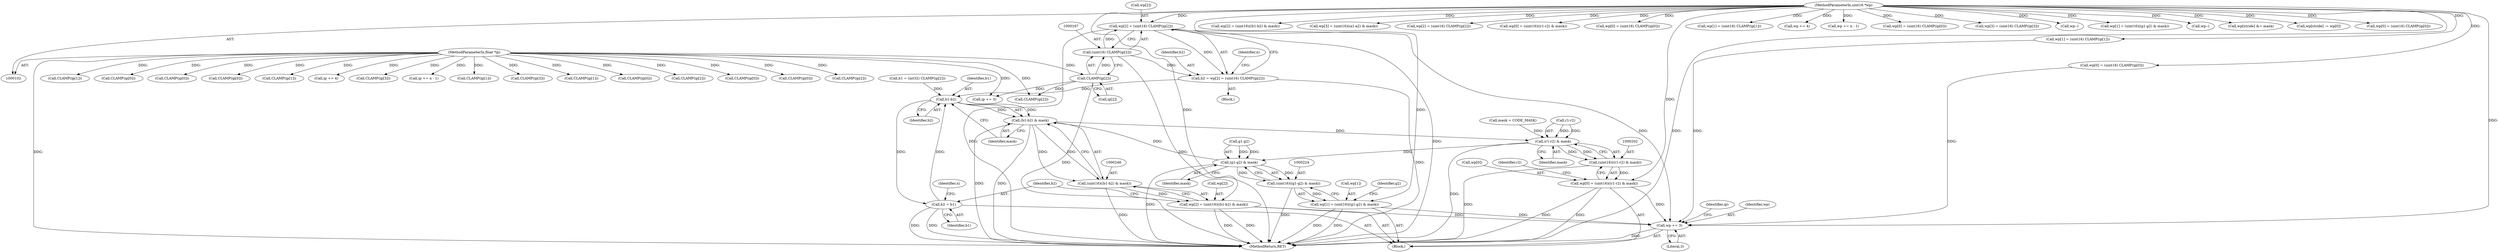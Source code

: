 digraph "0_libtiff_83a4b92815ea04969d494416eaae3d4c6b338e4a#diff-c8b4b355f9b5c06d585b23138e1c185f_1@array" {
"1000162" [label="(Call,wp[2] = (uint16) CLAMP(ip[2]))"];
"1000106" [label="(MethodParameterIn,uint16 *wp)"];
"1000166" [label="(Call,(uint16) CLAMP(ip[2]))"];
"1000168" [label="(Call,CLAMP(ip[2]))"];
"1000103" [label="(MethodParameterIn,float *ip)"];
"1000160" [label="(Call,b2 = wp[2] = (uint16) CLAMP(ip[2]))"];
"1000248" [label="(Call,b1-b2)"];
"1000247" [label="(Call,(b1-b2) & mask)"];
"1000203" [label="(Call,(r1-r2) & mask)"];
"1000201" [label="(Call,(uint16)((r1-r2) & mask))"];
"1000197" [label="(Call,wp[0] = (uint16)((r1-r2) & mask))"];
"1000183" [label="(Call,wp += 3)"];
"1000225" [label="(Call,(g1-g2) & mask)"];
"1000223" [label="(Call,(uint16)((g1-g2) & mask))"];
"1000219" [label="(Call,wp[1] = (uint16)((g1-g2) & mask))"];
"1000245" [label="(Call,(uint16)((b1-b2) & mask))"];
"1000241" [label="(Call,wp[2] = (uint16)((b1-b2) & mask))"];
"1000252" [label="(Call,b2 = b1)"];
"1000123" [label="(Call,mask = CODE_MASK)"];
"1000183" [label="(Call,wp += 3)"];
"1000173" [label="(Identifier,n)"];
"1000179" [label="(Block,)"];
"1000168" [label="(Call,CLAMP(ip[2]))"];
"1000169" [label="(Call,ip[2])"];
"1000223" [label="(Call,(uint16)((g1-g2) & mask))"];
"1000150" [label="(Call,wp[1] = (uint16) CLAMP(ip[1]))"];
"1000156" [label="(Call,CLAMP(ip[1]))"];
"1000220" [label="(Call,wp[1])"];
"1000162" [label="(Call,wp[2] = (uint16) CLAMP(ip[2]))"];
"1000378" [label="(Call,wp[2] = (uint16)((b1-b2) & mask))"];
"1000187" [label="(Identifier,ip)"];
"1000330" [label="(Call,CLAMP(ip[0]))"];
"1000185" [label="(Literal,3)"];
"1000400" [label="(Call,wp[3] = (uint16)((a1-a2) & mask))"];
"1000287" [label="(Call,wp[2] = (uint16) CLAMP(ip[2]))"];
"1000334" [label="(Call,wp[0] = (uint16)((r1-r2) & mask))"];
"1000144" [label="(Call,CLAMP(ip[0]))"];
"1000263" [label="(Call,wp[0] = (uint16) CLAMP(ip[0]))"];
"1000193" [label="(Call,CLAMP(ip[0]))"];
"1000207" [label="(Identifier,mask)"];
"1000281" [label="(Call,CLAMP(ip[1]))"];
"1000323" [label="(Call,ip += 4)"];
"1000275" [label="(Call,wp[1] = (uint16) CLAMP(ip[1]))"];
"1000226" [label="(Call,g1-g2)"];
"1000242" [label="(Call,wp[2])"];
"1000106" [label="(MethodParameterIn,uint16 *wp)"];
"1000163" [label="(Call,wp[2])"];
"1000320" [label="(Call,wp += 4)"];
"1000231" [label="(Identifier,g2)"];
"1000247" [label="(Call,(b1-b2) & mask)"];
"1000421" [label="(Call,wp += n - 1)"];
"1000465" [label="(Call,wp[0] = (uint16) CLAMP(ip[0]))"];
"1000250" [label="(Identifier,b2)"];
"1000299" [label="(Call,wp[3] = (uint16) CLAMP(ip[3]))"];
"1000305" [label="(Call,CLAMP(ip[3]))"];
"1000229" [label="(Identifier,mask)"];
"1000225" [label="(Call,(g1-g2) & mask)"];
"1000186" [label="(Call,ip += 3)"];
"1000416" [label="(Call,ip += n - 1)"];
"1000215" [label="(Call,CLAMP(ip[1]))"];
"1000396" [label="(Call,CLAMP(ip[3]))"];
"1000248" [label="(Call,b1-b2)"];
"1000241" [label="(Call,wp[2] = (uint16)((b1-b2) & mask))"];
"1000458" [label="(Call,wp--)"];
"1000138" [label="(Call,wp[0] = (uint16) CLAMP(ip[0]))"];
"1000352" [label="(Call,CLAMP(ip[1]))"];
"1000356" [label="(Call,wp[1] = (uint16)((g1-g2) & mask))"];
"1000269" [label="(Call,CLAMP(ip[0]))"];
"1000233" [label="(Call,b1 = (int32) CLAMP(ip[2]))"];
"1000475" [label="(Call,wp--)"];
"1000103" [label="(MethodParameterIn,float *ip)"];
"1000237" [label="(Call,CLAMP(ip[2]))"];
"1000374" [label="(Call,CLAMP(ip[2]))"];
"1000201" [label="(Call,(uint16)((r1-r2) & mask))"];
"1000453" [label="(Call,wp[stride] &= mask)"];
"1000166" [label="(Call,(uint16) CLAMP(ip[2]))"];
"1000446" [label="(Call,wp[stride] -= wp[0])"];
"1000135" [label="(Block,)"];
"1000209" [label="(Identifier,r2)"];
"1000177" [label="(Identifier,n)"];
"1000477" [label="(MethodReturn,RET)"];
"1000253" [label="(Identifier,b2)"];
"1000471" [label="(Call,CLAMP(ip[0]))"];
"1000161" [label="(Identifier,b2)"];
"1000254" [label="(Identifier,b1)"];
"1000204" [label="(Call,r1-r2)"];
"1000249" [label="(Identifier,b1)"];
"1000442" [label="(Call,CLAMP(ip[0]))"];
"1000219" [label="(Call,wp[1] = (uint16)((g1-g2) & mask))"];
"1000203" [label="(Call,(r1-r2) & mask)"];
"1000251" [label="(Identifier,mask)"];
"1000198" [label="(Call,wp[0])"];
"1000160" [label="(Call,b2 = wp[2] = (uint16) CLAMP(ip[2]))"];
"1000436" [label="(Call,wp[0] = (uint16) CLAMP(ip[0]))"];
"1000252" [label="(Call,b2 = b1)"];
"1000293" [label="(Call,CLAMP(ip[2]))"];
"1000245" [label="(Call,(uint16)((b1-b2) & mask))"];
"1000197" [label="(Call,wp[0] = (uint16)((r1-r2) & mask))"];
"1000184" [label="(Identifier,wp)"];
"1000162" -> "1000160"  [label="AST: "];
"1000162" -> "1000166"  [label="CFG: "];
"1000163" -> "1000162"  [label="AST: "];
"1000166" -> "1000162"  [label="AST: "];
"1000160" -> "1000162"  [label="CFG: "];
"1000162" -> "1000477"  [label="DDG: "];
"1000162" -> "1000477"  [label="DDG: "];
"1000162" -> "1000160"  [label="DDG: "];
"1000106" -> "1000162"  [label="DDG: "];
"1000166" -> "1000162"  [label="DDG: "];
"1000162" -> "1000183"  [label="DDG: "];
"1000106" -> "1000102"  [label="AST: "];
"1000106" -> "1000477"  [label="DDG: "];
"1000106" -> "1000138"  [label="DDG: "];
"1000106" -> "1000150"  [label="DDG: "];
"1000106" -> "1000183"  [label="DDG: "];
"1000106" -> "1000197"  [label="DDG: "];
"1000106" -> "1000219"  [label="DDG: "];
"1000106" -> "1000241"  [label="DDG: "];
"1000106" -> "1000263"  [label="DDG: "];
"1000106" -> "1000275"  [label="DDG: "];
"1000106" -> "1000287"  [label="DDG: "];
"1000106" -> "1000299"  [label="DDG: "];
"1000106" -> "1000320"  [label="DDG: "];
"1000106" -> "1000334"  [label="DDG: "];
"1000106" -> "1000356"  [label="DDG: "];
"1000106" -> "1000378"  [label="DDG: "];
"1000106" -> "1000400"  [label="DDG: "];
"1000106" -> "1000421"  [label="DDG: "];
"1000106" -> "1000436"  [label="DDG: "];
"1000106" -> "1000446"  [label="DDG: "];
"1000106" -> "1000453"  [label="DDG: "];
"1000106" -> "1000458"  [label="DDG: "];
"1000106" -> "1000465"  [label="DDG: "];
"1000106" -> "1000475"  [label="DDG: "];
"1000166" -> "1000168"  [label="CFG: "];
"1000167" -> "1000166"  [label="AST: "];
"1000168" -> "1000166"  [label="AST: "];
"1000166" -> "1000477"  [label="DDG: "];
"1000166" -> "1000160"  [label="DDG: "];
"1000168" -> "1000166"  [label="DDG: "];
"1000168" -> "1000169"  [label="CFG: "];
"1000169" -> "1000168"  [label="AST: "];
"1000168" -> "1000477"  [label="DDG: "];
"1000103" -> "1000168"  [label="DDG: "];
"1000168" -> "1000186"  [label="DDG: "];
"1000168" -> "1000237"  [label="DDG: "];
"1000103" -> "1000102"  [label="AST: "];
"1000103" -> "1000477"  [label="DDG: "];
"1000103" -> "1000144"  [label="DDG: "];
"1000103" -> "1000156"  [label="DDG: "];
"1000103" -> "1000186"  [label="DDG: "];
"1000103" -> "1000193"  [label="DDG: "];
"1000103" -> "1000215"  [label="DDG: "];
"1000103" -> "1000237"  [label="DDG: "];
"1000103" -> "1000269"  [label="DDG: "];
"1000103" -> "1000281"  [label="DDG: "];
"1000103" -> "1000293"  [label="DDG: "];
"1000103" -> "1000305"  [label="DDG: "];
"1000103" -> "1000323"  [label="DDG: "];
"1000103" -> "1000330"  [label="DDG: "];
"1000103" -> "1000352"  [label="DDG: "];
"1000103" -> "1000374"  [label="DDG: "];
"1000103" -> "1000396"  [label="DDG: "];
"1000103" -> "1000416"  [label="DDG: "];
"1000103" -> "1000442"  [label="DDG: "];
"1000103" -> "1000471"  [label="DDG: "];
"1000160" -> "1000135"  [label="AST: "];
"1000161" -> "1000160"  [label="AST: "];
"1000173" -> "1000160"  [label="CFG: "];
"1000160" -> "1000477"  [label="DDG: "];
"1000160" -> "1000248"  [label="DDG: "];
"1000248" -> "1000247"  [label="AST: "];
"1000248" -> "1000250"  [label="CFG: "];
"1000249" -> "1000248"  [label="AST: "];
"1000250" -> "1000248"  [label="AST: "];
"1000251" -> "1000248"  [label="CFG: "];
"1000248" -> "1000247"  [label="DDG: "];
"1000248" -> "1000247"  [label="DDG: "];
"1000233" -> "1000248"  [label="DDG: "];
"1000252" -> "1000248"  [label="DDG: "];
"1000248" -> "1000252"  [label="DDG: "];
"1000247" -> "1000245"  [label="AST: "];
"1000247" -> "1000251"  [label="CFG: "];
"1000251" -> "1000247"  [label="AST: "];
"1000245" -> "1000247"  [label="CFG: "];
"1000247" -> "1000477"  [label="DDG: "];
"1000247" -> "1000477"  [label="DDG: "];
"1000247" -> "1000203"  [label="DDG: "];
"1000247" -> "1000245"  [label="DDG: "];
"1000247" -> "1000245"  [label="DDG: "];
"1000225" -> "1000247"  [label="DDG: "];
"1000203" -> "1000201"  [label="AST: "];
"1000203" -> "1000207"  [label="CFG: "];
"1000204" -> "1000203"  [label="AST: "];
"1000207" -> "1000203"  [label="AST: "];
"1000201" -> "1000203"  [label="CFG: "];
"1000203" -> "1000477"  [label="DDG: "];
"1000203" -> "1000201"  [label="DDG: "];
"1000203" -> "1000201"  [label="DDG: "];
"1000204" -> "1000203"  [label="DDG: "];
"1000204" -> "1000203"  [label="DDG: "];
"1000123" -> "1000203"  [label="DDG: "];
"1000203" -> "1000225"  [label="DDG: "];
"1000201" -> "1000197"  [label="AST: "];
"1000202" -> "1000201"  [label="AST: "];
"1000197" -> "1000201"  [label="CFG: "];
"1000201" -> "1000477"  [label="DDG: "];
"1000201" -> "1000197"  [label="DDG: "];
"1000197" -> "1000179"  [label="AST: "];
"1000198" -> "1000197"  [label="AST: "];
"1000209" -> "1000197"  [label="CFG: "];
"1000197" -> "1000477"  [label="DDG: "];
"1000197" -> "1000477"  [label="DDG: "];
"1000197" -> "1000183"  [label="DDG: "];
"1000183" -> "1000179"  [label="AST: "];
"1000183" -> "1000185"  [label="CFG: "];
"1000184" -> "1000183"  [label="AST: "];
"1000185" -> "1000183"  [label="AST: "];
"1000187" -> "1000183"  [label="CFG: "];
"1000183" -> "1000477"  [label="DDG: "];
"1000150" -> "1000183"  [label="DDG: "];
"1000138" -> "1000183"  [label="DDG: "];
"1000241" -> "1000183"  [label="DDG: "];
"1000219" -> "1000183"  [label="DDG: "];
"1000225" -> "1000223"  [label="AST: "];
"1000225" -> "1000229"  [label="CFG: "];
"1000226" -> "1000225"  [label="AST: "];
"1000229" -> "1000225"  [label="AST: "];
"1000223" -> "1000225"  [label="CFG: "];
"1000225" -> "1000477"  [label="DDG: "];
"1000225" -> "1000223"  [label="DDG: "];
"1000225" -> "1000223"  [label="DDG: "];
"1000226" -> "1000225"  [label="DDG: "];
"1000226" -> "1000225"  [label="DDG: "];
"1000223" -> "1000219"  [label="AST: "];
"1000224" -> "1000223"  [label="AST: "];
"1000219" -> "1000223"  [label="CFG: "];
"1000223" -> "1000477"  [label="DDG: "];
"1000223" -> "1000219"  [label="DDG: "];
"1000219" -> "1000179"  [label="AST: "];
"1000220" -> "1000219"  [label="AST: "];
"1000231" -> "1000219"  [label="CFG: "];
"1000219" -> "1000477"  [label="DDG: "];
"1000219" -> "1000477"  [label="DDG: "];
"1000245" -> "1000241"  [label="AST: "];
"1000246" -> "1000245"  [label="AST: "];
"1000241" -> "1000245"  [label="CFG: "];
"1000245" -> "1000477"  [label="DDG: "];
"1000245" -> "1000241"  [label="DDG: "];
"1000241" -> "1000179"  [label="AST: "];
"1000242" -> "1000241"  [label="AST: "];
"1000253" -> "1000241"  [label="CFG: "];
"1000241" -> "1000477"  [label="DDG: "];
"1000241" -> "1000477"  [label="DDG: "];
"1000252" -> "1000179"  [label="AST: "];
"1000252" -> "1000254"  [label="CFG: "];
"1000253" -> "1000252"  [label="AST: "];
"1000254" -> "1000252"  [label="AST: "];
"1000177" -> "1000252"  [label="CFG: "];
"1000252" -> "1000477"  [label="DDG: "];
"1000252" -> "1000477"  [label="DDG: "];
}
